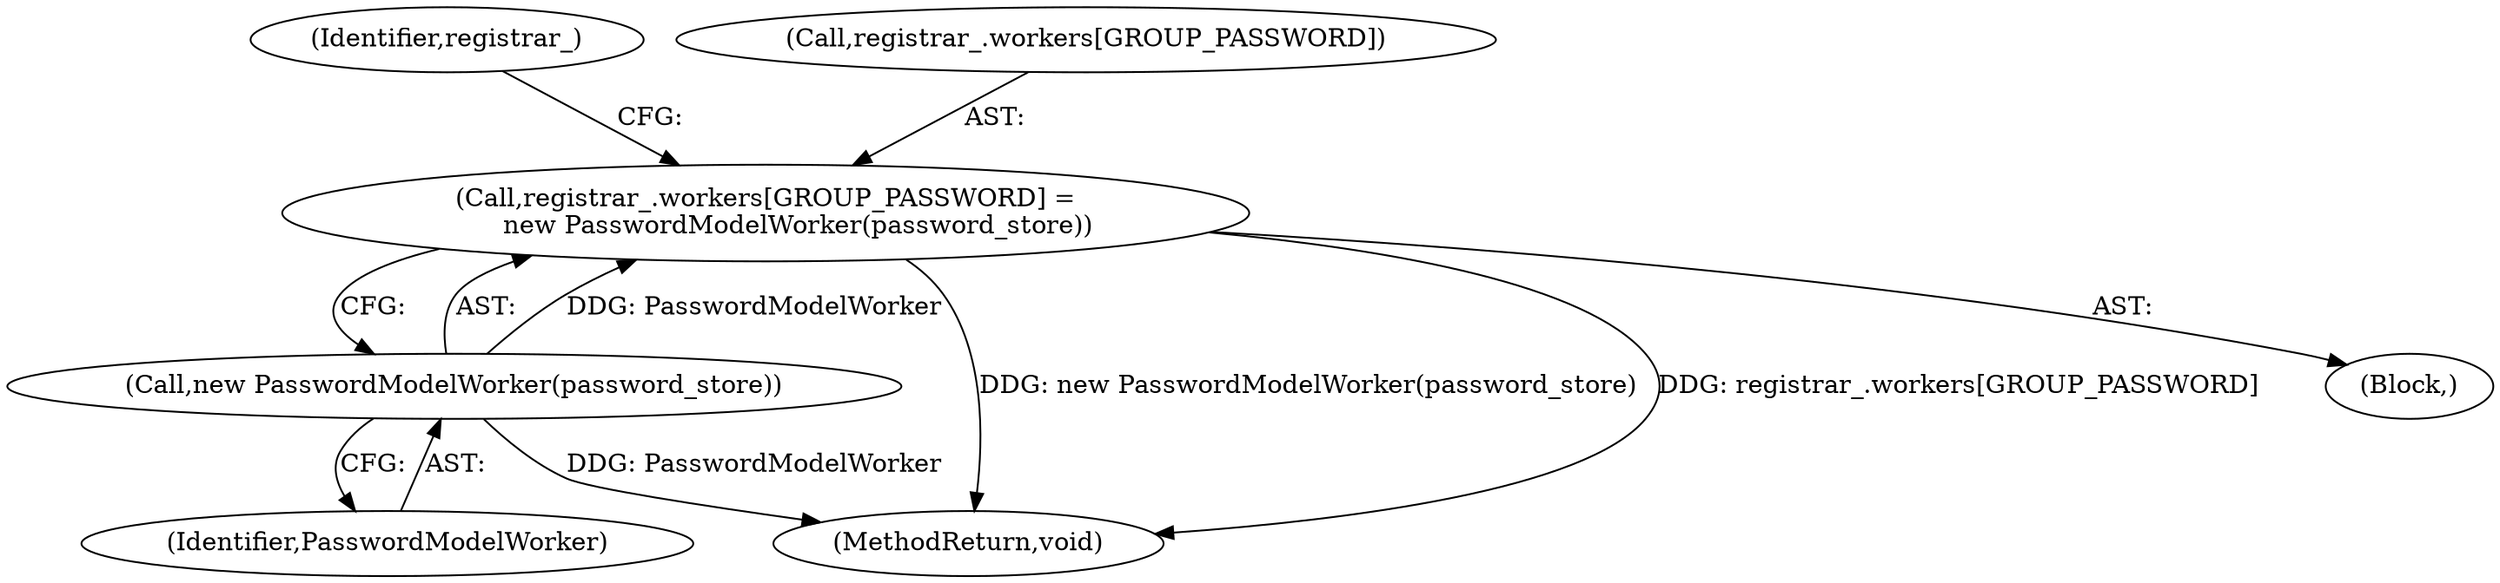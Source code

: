 digraph "0_Chrome_bf381d8a02c3d272d4dd879ac719d8993dfb5ad6_0@array" {
"1000176" [label="(Call,registrar_.workers[GROUP_PASSWORD] =\n        new PasswordModelWorker(password_store))"];
"1000182" [label="(Call,new PasswordModelWorker(password_store))"];
"1000182" [label="(Call,new PasswordModelWorker(password_store))"];
"1000201" [label="(Identifier,registrar_)"];
"1000216" [label="(MethodReturn,void)"];
"1000175" [label="(Block,)"];
"1000176" [label="(Call,registrar_.workers[GROUP_PASSWORD] =\n        new PasswordModelWorker(password_store))"];
"1000177" [label="(Call,registrar_.workers[GROUP_PASSWORD])"];
"1000183" [label="(Identifier,PasswordModelWorker)"];
"1000176" -> "1000175"  [label="AST: "];
"1000176" -> "1000182"  [label="CFG: "];
"1000177" -> "1000176"  [label="AST: "];
"1000182" -> "1000176"  [label="AST: "];
"1000201" -> "1000176"  [label="CFG: "];
"1000176" -> "1000216"  [label="DDG: new PasswordModelWorker(password_store)"];
"1000176" -> "1000216"  [label="DDG: registrar_.workers[GROUP_PASSWORD]"];
"1000182" -> "1000176"  [label="DDG: PasswordModelWorker"];
"1000182" -> "1000183"  [label="CFG: "];
"1000183" -> "1000182"  [label="AST: "];
"1000182" -> "1000216"  [label="DDG: PasswordModelWorker"];
}
